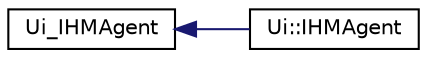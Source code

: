 digraph "Graphical Class Hierarchy"
{
 // LATEX_PDF_SIZE
  edge [fontname="Helvetica",fontsize="10",labelfontname="Helvetica",labelfontsize="10"];
  node [fontname="Helvetica",fontsize="10",shape=record];
  rankdir="LR";
  Node0 [label="Ui_IHMAgent",height=0.2,width=0.4,color="black", fillcolor="white", style="filled",URL="$class_ui___i_h_m_agent.html",tooltip=" "];
  Node0 -> Node1 [dir="back",color="midnightblue",fontsize="10",style="solid",fontname="Helvetica"];
  Node1 [label="Ui::IHMAgent",height=0.2,width=0.4,color="black", fillcolor="white", style="filled",URL="$class_ui_1_1_i_h_m_agent.html",tooltip=" "];
}
